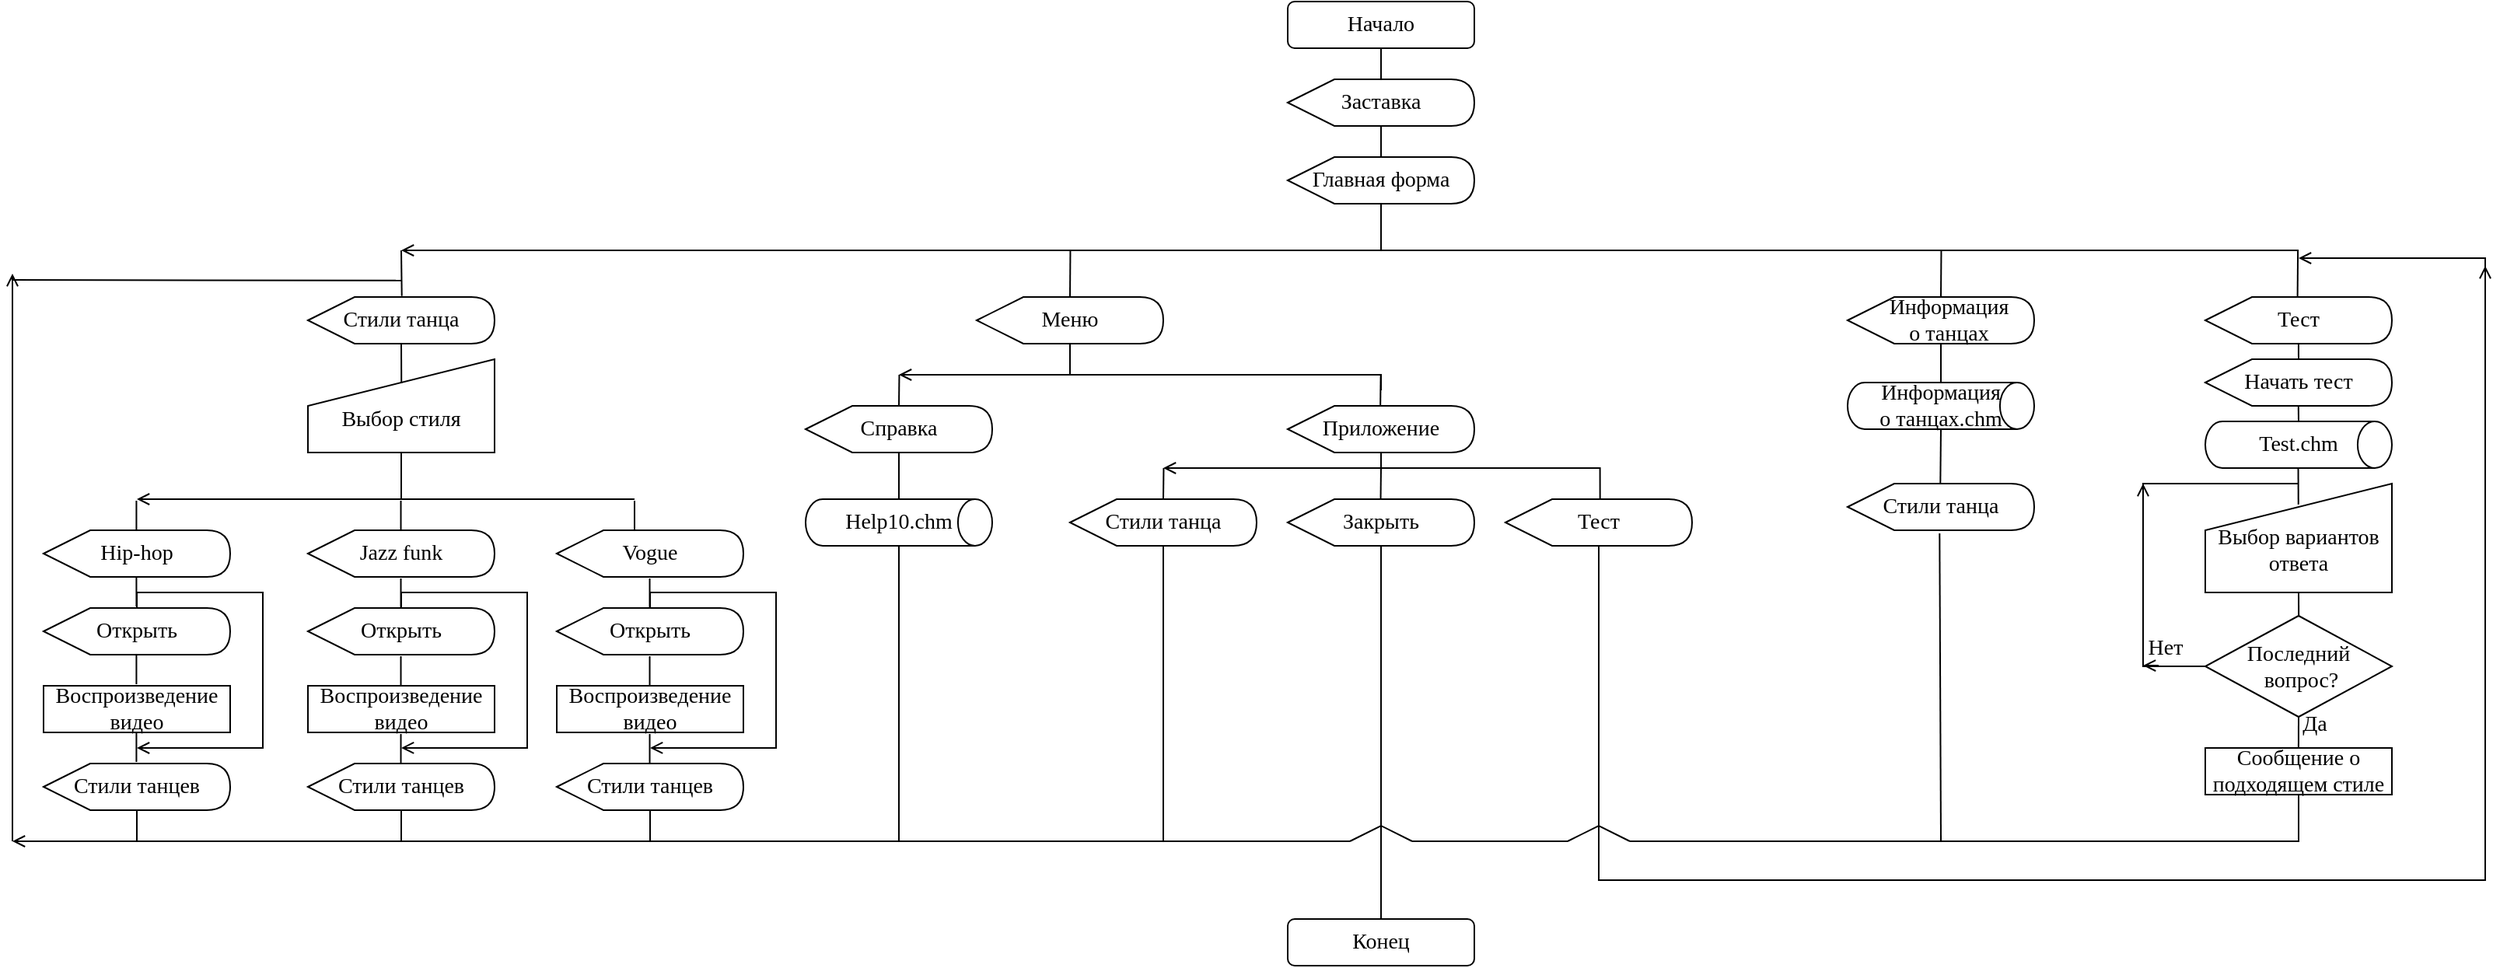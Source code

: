 <mxfile version="21.5.0" type="device">
  <diagram id="C5RBs43oDa-KdzZeNtuy" name="Page-1">
    <mxGraphModel dx="5193" dy="1029" grid="1" gridSize="10" guides="1" tooltips="1" connect="1" arrows="1" fold="1" page="1" pageScale="1" pageWidth="3300" pageHeight="2339" math="0" shadow="0">
      <root>
        <mxCell id="WIyWlLk6GJQsqaUBKTNV-0" />
        <mxCell id="WIyWlLk6GJQsqaUBKTNV-1" parent="WIyWlLk6GJQsqaUBKTNV-0" />
        <mxCell id="ARxozdovg27eHarzU90D-9" value="" style="edgeStyle=orthogonalEdgeStyle;rounded=0;orthogonalLoop=1;jettySize=auto;html=1;endArrow=none;endFill=0;" edge="1" parent="WIyWlLk6GJQsqaUBKTNV-1" source="ARxozdovg27eHarzU90D-0" target="ARxozdovg27eHarzU90D-6">
          <mxGeometry relative="1" as="geometry" />
        </mxCell>
        <mxCell id="ARxozdovg27eHarzU90D-0" value="&lt;font face=&quot;ISOCPEUR&quot; style=&quot;font-size: 14px;&quot;&gt;Начало&lt;/font&gt;" style="rounded=1;whiteSpace=wrap;html=1;" vertex="1" parent="WIyWlLk6GJQsqaUBKTNV-1">
          <mxGeometry x="620" y="40" width="120" height="30" as="geometry" />
        </mxCell>
        <mxCell id="ARxozdovg27eHarzU90D-1" value="&lt;font style=&quot;font-size: 14px;&quot; face=&quot;Times New Roman&quot;&gt;Конец&lt;/font&gt;" style="rounded=1;whiteSpace=wrap;html=1;" vertex="1" parent="WIyWlLk6GJQsqaUBKTNV-1">
          <mxGeometry x="620" y="630" width="120" height="30" as="geometry" />
        </mxCell>
        <mxCell id="ARxozdovg27eHarzU90D-10" value="" style="edgeStyle=orthogonalEdgeStyle;rounded=0;orthogonalLoop=1;jettySize=auto;html=1;endArrow=none;endFill=0;" edge="1" parent="WIyWlLk6GJQsqaUBKTNV-1" source="ARxozdovg27eHarzU90D-3" target="ARxozdovg27eHarzU90D-6">
          <mxGeometry relative="1" as="geometry" />
        </mxCell>
        <mxCell id="ARxozdovg27eHarzU90D-3" value="&lt;font style=&quot;font-size: 14px;&quot; face=&quot;Times New Roman&quot;&gt;Заставка&lt;/font&gt;" style="shape=display;whiteSpace=wrap;html=1;" vertex="1" parent="WIyWlLk6GJQsqaUBKTNV-1">
          <mxGeometry x="620" y="90" width="120" height="30" as="geometry" />
        </mxCell>
        <mxCell id="ARxozdovg27eHarzU90D-4" value="&lt;font style=&quot;font-size: 14px;&quot; face=&quot;Times New Roman&quot;&gt;&amp;nbsp; &amp;nbsp;Информация&lt;br&gt;&amp;nbsp; &amp;nbsp;о танцах&lt;/font&gt;" style="shape=display;whiteSpace=wrap;html=1;" vertex="1" parent="WIyWlLk6GJQsqaUBKTNV-1">
          <mxGeometry x="980" y="230" width="120" height="30" as="geometry" />
        </mxCell>
        <mxCell id="ARxozdovg27eHarzU90D-79" style="edgeStyle=orthogonalEdgeStyle;rounded=0;orthogonalLoop=1;jettySize=auto;html=1;endArrow=open;endFill=0;" edge="1" parent="WIyWlLk6GJQsqaUBKTNV-1">
          <mxGeometry relative="1" as="geometry">
            <mxPoint x="474" y="260" as="sourcePoint" />
            <mxPoint x="370" y="280" as="targetPoint" />
            <Array as="points">
              <mxPoint x="480" y="260" />
              <mxPoint x="480" y="280" />
            </Array>
          </mxGeometry>
        </mxCell>
        <mxCell id="ARxozdovg27eHarzU90D-82" style="edgeStyle=orthogonalEdgeStyle;rounded=0;orthogonalLoop=1;jettySize=auto;html=1;endArrow=none;endFill=0;" edge="1" parent="WIyWlLk6GJQsqaUBKTNV-1" source="ARxozdovg27eHarzU90D-5">
          <mxGeometry relative="1" as="geometry">
            <mxPoint x="680" y="290" as="targetPoint" />
            <Array as="points">
              <mxPoint x="480" y="280" />
            </Array>
          </mxGeometry>
        </mxCell>
        <mxCell id="ARxozdovg27eHarzU90D-5" value="&lt;font style=&quot;font-size: 14px;&quot; face=&quot;Times New Roman&quot;&gt;Меню&lt;/font&gt;" style="shape=display;whiteSpace=wrap;html=1;" vertex="1" parent="WIyWlLk6GJQsqaUBKTNV-1">
          <mxGeometry x="420" y="230" width="120" height="30" as="geometry" />
        </mxCell>
        <mxCell id="ARxozdovg27eHarzU90D-14" style="edgeStyle=orthogonalEdgeStyle;rounded=0;orthogonalLoop=1;jettySize=auto;html=1;endArrow=open;endFill=0;" edge="1" parent="WIyWlLk6GJQsqaUBKTNV-1" source="ARxozdovg27eHarzU90D-6">
          <mxGeometry relative="1" as="geometry">
            <mxPoint x="50" y="200" as="targetPoint" />
            <Array as="points">
              <mxPoint x="680" y="200" />
            </Array>
          </mxGeometry>
        </mxCell>
        <mxCell id="ARxozdovg27eHarzU90D-63" style="edgeStyle=orthogonalEdgeStyle;rounded=0;orthogonalLoop=1;jettySize=auto;html=1;endArrow=none;endFill=0;" edge="1" parent="WIyWlLk6GJQsqaUBKTNV-1" source="ARxozdovg27eHarzU90D-6">
          <mxGeometry relative="1" as="geometry">
            <mxPoint x="1270" y="200" as="targetPoint" />
            <Array as="points">
              <mxPoint x="680" y="200" />
            </Array>
          </mxGeometry>
        </mxCell>
        <mxCell id="ARxozdovg27eHarzU90D-6" value="&lt;font style=&quot;font-size: 14px;&quot; face=&quot;Times New Roman&quot;&gt;Главная форма&lt;/font&gt;" style="shape=display;whiteSpace=wrap;html=1;" vertex="1" parent="WIyWlLk6GJQsqaUBKTNV-1">
          <mxGeometry x="620" y="140" width="120" height="30" as="geometry" />
        </mxCell>
        <mxCell id="ARxozdovg27eHarzU90D-7" value="&lt;font style=&quot;font-size: 14px;&quot; face=&quot;Times New Roman&quot;&gt;Стили танца&lt;/font&gt;" style="shape=display;whiteSpace=wrap;html=1;" vertex="1" parent="WIyWlLk6GJQsqaUBKTNV-1">
          <mxGeometry x="-10" y="230" width="120" height="30" as="geometry" />
        </mxCell>
        <mxCell id="ARxozdovg27eHarzU90D-16" value="" style="endArrow=none;html=1;rounded=0;exitX=0.503;exitY=-0.02;exitDx=0;exitDy=0;exitPerimeter=0;" edge="1" parent="WIyWlLk6GJQsqaUBKTNV-1" source="ARxozdovg27eHarzU90D-7">
          <mxGeometry width="50" height="50" relative="1" as="geometry">
            <mxPoint x="300" y="250" as="sourcePoint" />
            <mxPoint x="50" y="200" as="targetPoint" />
          </mxGeometry>
        </mxCell>
        <mxCell id="ARxozdovg27eHarzU90D-19" value="" style="endArrow=none;html=1;rounded=0;exitX=0.503;exitY=-0.02;exitDx=0;exitDy=0;exitPerimeter=0;" edge="1" parent="WIyWlLk6GJQsqaUBKTNV-1">
          <mxGeometry width="50" height="50" relative="1" as="geometry">
            <mxPoint x="480" y="230" as="sourcePoint" />
            <mxPoint x="480.24" y="200" as="targetPoint" />
          </mxGeometry>
        </mxCell>
        <mxCell id="ARxozdovg27eHarzU90D-27" style="edgeStyle=orthogonalEdgeStyle;rounded=0;orthogonalLoop=1;jettySize=auto;html=1;endArrow=open;endFill=0;" edge="1" parent="WIyWlLk6GJQsqaUBKTNV-1" source="ARxozdovg27eHarzU90D-22">
          <mxGeometry relative="1" as="geometry">
            <mxPoint x="-120" y="360" as="targetPoint" />
            <Array as="points">
              <mxPoint x="50" y="360" />
            </Array>
          </mxGeometry>
        </mxCell>
        <mxCell id="ARxozdovg27eHarzU90D-34" style="edgeStyle=orthogonalEdgeStyle;rounded=0;orthogonalLoop=1;jettySize=auto;html=1;endArrow=none;endFill=0;" edge="1" parent="WIyWlLk6GJQsqaUBKTNV-1" source="ARxozdovg27eHarzU90D-22">
          <mxGeometry relative="1" as="geometry">
            <mxPoint x="200" y="360" as="targetPoint" />
            <Array as="points">
              <mxPoint x="50" y="360" />
            </Array>
          </mxGeometry>
        </mxCell>
        <mxCell id="ARxozdovg27eHarzU90D-22" value="&lt;font face=&quot;Times New Roman&quot;&gt;&lt;span style=&quot;font-size: 14px;&quot;&gt;&lt;br&gt;&lt;/span&gt;&lt;font style=&quot;font-size: 14px;&quot;&gt;Выбор стиля&lt;/font&gt;&lt;/font&gt;" style="shape=manualInput;whiteSpace=wrap;html=1;" vertex="1" parent="WIyWlLk6GJQsqaUBKTNV-1">
          <mxGeometry x="-10" y="270" width="120" height="60" as="geometry" />
        </mxCell>
        <mxCell id="ARxozdovg27eHarzU90D-24" value="" style="endArrow=none;html=1;rounded=0;exitX=0.501;exitY=0.257;exitDx=0;exitDy=0;exitPerimeter=0;entryX=0.495;entryY=1.005;entryDx=0;entryDy=0;entryPerimeter=0;" edge="1" parent="WIyWlLk6GJQsqaUBKTNV-1" source="ARxozdovg27eHarzU90D-22" target="ARxozdovg27eHarzU90D-7">
          <mxGeometry width="50" height="50" relative="1" as="geometry">
            <mxPoint x="80" y="270" as="sourcePoint" />
            <mxPoint x="79.86" y="250" as="targetPoint" />
            <Array as="points">
              <mxPoint x="50" y="260" />
            </Array>
          </mxGeometry>
        </mxCell>
        <mxCell id="ARxozdovg27eHarzU90D-28" value="&lt;font style=&quot;font-size: 14px;&quot; face=&quot;Times New Roman&quot;&gt;Vogue&lt;/font&gt;" style="shape=display;whiteSpace=wrap;html=1;" vertex="1" parent="WIyWlLk6GJQsqaUBKTNV-1">
          <mxGeometry x="150" y="380" width="120" height="30" as="geometry" />
        </mxCell>
        <mxCell id="ARxozdovg27eHarzU90D-29" value="&lt;font style=&quot;font-size: 14px;&quot; face=&quot;Times New Roman&quot;&gt;Jazz funk&lt;/font&gt;" style="shape=display;whiteSpace=wrap;html=1;" vertex="1" parent="WIyWlLk6GJQsqaUBKTNV-1">
          <mxGeometry x="-10" y="380" width="120" height="30" as="geometry" />
        </mxCell>
        <mxCell id="ARxozdovg27eHarzU90D-31" value="" style="endArrow=none;html=1;rounded=0;exitX=0.503;exitY=-0.02;exitDx=0;exitDy=0;exitPerimeter=0;" edge="1" parent="WIyWlLk6GJQsqaUBKTNV-1">
          <mxGeometry width="50" height="50" relative="1" as="geometry">
            <mxPoint x="-120.29" y="380" as="sourcePoint" />
            <mxPoint x="-120.29" y="361" as="targetPoint" />
          </mxGeometry>
        </mxCell>
        <mxCell id="ARxozdovg27eHarzU90D-32" value="" style="endArrow=none;html=1;rounded=0;exitX=0.503;exitY=-0.02;exitDx=0;exitDy=0;exitPerimeter=0;" edge="1" parent="WIyWlLk6GJQsqaUBKTNV-1">
          <mxGeometry width="50" height="50" relative="1" as="geometry">
            <mxPoint x="49.76" y="380" as="sourcePoint" />
            <mxPoint x="49.76" y="361" as="targetPoint" />
          </mxGeometry>
        </mxCell>
        <mxCell id="ARxozdovg27eHarzU90D-33" value="" style="endArrow=none;html=1;rounded=0;exitX=0.503;exitY=-0.02;exitDx=0;exitDy=0;exitPerimeter=0;" edge="1" parent="WIyWlLk6GJQsqaUBKTNV-1">
          <mxGeometry width="50" height="50" relative="1" as="geometry">
            <mxPoint x="200" y="380" as="sourcePoint" />
            <mxPoint x="200" y="361" as="targetPoint" />
          </mxGeometry>
        </mxCell>
        <mxCell id="ARxozdovg27eHarzU90D-55" style="edgeStyle=orthogonalEdgeStyle;rounded=0;orthogonalLoop=1;jettySize=auto;html=1;endArrow=open;endFill=0;" edge="1" parent="WIyWlLk6GJQsqaUBKTNV-1">
          <mxGeometry relative="1" as="geometry">
            <mxPoint x="-200" y="580" as="targetPoint" />
            <mxPoint x="-120" y="560" as="sourcePoint" />
            <Array as="points">
              <mxPoint x="-120" y="580" />
            </Array>
          </mxGeometry>
        </mxCell>
        <mxCell id="ARxozdovg27eHarzU90D-42" value="&lt;font face=&quot;Times New Roman&quot;&gt;&lt;span style=&quot;font-size: 14px;&quot;&gt;Открыть&lt;/span&gt;&lt;/font&gt;" style="shape=display;whiteSpace=wrap;html=1;" vertex="1" parent="WIyWlLk6GJQsqaUBKTNV-1">
          <mxGeometry x="-10" y="430" width="120" height="30" as="geometry" />
        </mxCell>
        <mxCell id="ARxozdovg27eHarzU90D-43" value="&lt;font style=&quot;font-size: 14px;&quot; face=&quot;Times New Roman&quot;&gt;Воспроизведение видео&lt;/font&gt;" style="rounded=0;whiteSpace=wrap;html=1;" vertex="1" parent="WIyWlLk6GJQsqaUBKTNV-1">
          <mxGeometry x="-10" y="480" width="120" height="30" as="geometry" />
        </mxCell>
        <mxCell id="ARxozdovg27eHarzU90D-44" value="" style="endArrow=none;html=1;rounded=0;exitX=0.503;exitY=-0.02;exitDx=0;exitDy=0;exitPerimeter=0;" edge="1" parent="WIyWlLk6GJQsqaUBKTNV-1">
          <mxGeometry width="50" height="50" relative="1" as="geometry">
            <mxPoint x="49.76" y="480" as="sourcePoint" />
            <mxPoint x="49.76" y="461" as="targetPoint" />
          </mxGeometry>
        </mxCell>
        <mxCell id="ARxozdovg27eHarzU90D-45" value="&lt;font face=&quot;Times New Roman&quot;&gt;&lt;span style=&quot;font-size: 14px;&quot;&gt;Стили танцев&lt;/span&gt;&lt;/font&gt;" style="shape=display;whiteSpace=wrap;html=1;" vertex="1" parent="WIyWlLk6GJQsqaUBKTNV-1">
          <mxGeometry x="-10" y="530" width="120" height="30" as="geometry" />
        </mxCell>
        <mxCell id="ARxozdovg27eHarzU90D-46" value="" style="endArrow=none;html=1;rounded=0;exitX=0.503;exitY=-0.02;exitDx=0;exitDy=0;exitPerimeter=0;" edge="1" parent="WIyWlLk6GJQsqaUBKTNV-1">
          <mxGeometry width="50" height="50" relative="1" as="geometry">
            <mxPoint x="49.76" y="530" as="sourcePoint" />
            <mxPoint x="49.76" y="511" as="targetPoint" />
          </mxGeometry>
        </mxCell>
        <mxCell id="ARxozdovg27eHarzU90D-47" value="&lt;font face=&quot;Times New Roman&quot;&gt;&lt;span style=&quot;font-size: 14px;&quot;&gt;Открыть&lt;/span&gt;&lt;/font&gt;" style="shape=display;whiteSpace=wrap;html=1;" vertex="1" parent="WIyWlLk6GJQsqaUBKTNV-1">
          <mxGeometry x="150" y="430" width="120" height="30" as="geometry" />
        </mxCell>
        <mxCell id="ARxozdovg27eHarzU90D-48" value="&lt;font style=&quot;font-size: 14px;&quot; face=&quot;Times New Roman&quot;&gt;Воспроизведение видео&lt;/font&gt;" style="rounded=0;whiteSpace=wrap;html=1;" vertex="1" parent="WIyWlLk6GJQsqaUBKTNV-1">
          <mxGeometry x="150" y="480" width="120" height="30" as="geometry" />
        </mxCell>
        <mxCell id="ARxozdovg27eHarzU90D-49" value="" style="endArrow=none;html=1;rounded=0;exitX=0.503;exitY=-0.02;exitDx=0;exitDy=0;exitPerimeter=0;" edge="1" parent="WIyWlLk6GJQsqaUBKTNV-1">
          <mxGeometry width="50" height="50" relative="1" as="geometry">
            <mxPoint x="209.76" y="480" as="sourcePoint" />
            <mxPoint x="209.76" y="461" as="targetPoint" />
          </mxGeometry>
        </mxCell>
        <mxCell id="ARxozdovg27eHarzU90D-50" value="&lt;font face=&quot;Times New Roman&quot;&gt;&lt;span style=&quot;font-size: 14px;&quot;&gt;Стили танцев&lt;/span&gt;&lt;/font&gt;" style="shape=display;whiteSpace=wrap;html=1;" vertex="1" parent="WIyWlLk6GJQsqaUBKTNV-1">
          <mxGeometry x="150" y="530" width="120" height="30" as="geometry" />
        </mxCell>
        <mxCell id="ARxozdovg27eHarzU90D-51" value="" style="endArrow=none;html=1;rounded=0;exitX=0.503;exitY=-0.02;exitDx=0;exitDy=0;exitPerimeter=0;" edge="1" parent="WIyWlLk6GJQsqaUBKTNV-1">
          <mxGeometry width="50" height="50" relative="1" as="geometry">
            <mxPoint x="209.76" y="530" as="sourcePoint" />
            <mxPoint x="209.76" y="511" as="targetPoint" />
          </mxGeometry>
        </mxCell>
        <mxCell id="ARxozdovg27eHarzU90D-53" value="" style="endArrow=none;html=1;rounded=0;exitX=0.503;exitY=-0.02;exitDx=0;exitDy=0;exitPerimeter=0;" edge="1" parent="WIyWlLk6GJQsqaUBKTNV-1">
          <mxGeometry width="50" height="50" relative="1" as="geometry">
            <mxPoint x="49.76" y="430" as="sourcePoint" />
            <mxPoint x="49.76" y="411" as="targetPoint" />
          </mxGeometry>
        </mxCell>
        <mxCell id="ARxozdovg27eHarzU90D-54" value="" style="endArrow=none;html=1;rounded=0;exitX=0.503;exitY=-0.02;exitDx=0;exitDy=0;exitPerimeter=0;" edge="1" parent="WIyWlLk6GJQsqaUBKTNV-1">
          <mxGeometry width="50" height="50" relative="1" as="geometry">
            <mxPoint x="209.76" y="430" as="sourcePoint" />
            <mxPoint x="209.76" y="411" as="targetPoint" />
          </mxGeometry>
        </mxCell>
        <mxCell id="ARxozdovg27eHarzU90D-56" value="" style="endArrow=open;html=1;rounded=0;endFill=0;" edge="1" parent="WIyWlLk6GJQsqaUBKTNV-1">
          <mxGeometry width="50" height="50" relative="1" as="geometry">
            <mxPoint x="-200" y="580" as="sourcePoint" />
            <mxPoint x="-200" y="215" as="targetPoint" />
          </mxGeometry>
        </mxCell>
        <mxCell id="ARxozdovg27eHarzU90D-57" value="" style="endArrow=none;html=1;rounded=0;endFill=0;" edge="1" parent="WIyWlLk6GJQsqaUBKTNV-1">
          <mxGeometry width="50" height="50" relative="1" as="geometry">
            <mxPoint x="-200" y="219" as="sourcePoint" />
            <mxPoint x="50" y="219.43" as="targetPoint" />
          </mxGeometry>
        </mxCell>
        <mxCell id="ARxozdovg27eHarzU90D-59" style="edgeStyle=orthogonalEdgeStyle;rounded=0;orthogonalLoop=1;jettySize=auto;html=1;endArrow=none;endFill=0;" edge="1" parent="WIyWlLk6GJQsqaUBKTNV-1">
          <mxGeometry relative="1" as="geometry">
            <mxPoint x="-120" y="580" as="targetPoint" />
            <mxPoint x="50" y="560" as="sourcePoint" />
            <Array as="points">
              <mxPoint x="50" y="580" />
            </Array>
          </mxGeometry>
        </mxCell>
        <mxCell id="ARxozdovg27eHarzU90D-60" style="edgeStyle=orthogonalEdgeStyle;rounded=0;orthogonalLoop=1;jettySize=auto;html=1;endArrow=none;endFill=0;" edge="1" parent="WIyWlLk6GJQsqaUBKTNV-1">
          <mxGeometry relative="1" as="geometry">
            <mxPoint x="50" y="580" as="targetPoint" />
            <mxPoint x="210" y="560" as="sourcePoint" />
            <Array as="points">
              <mxPoint x="210" y="580" />
            </Array>
          </mxGeometry>
        </mxCell>
        <mxCell id="ARxozdovg27eHarzU90D-61" value="" style="endArrow=none;html=1;rounded=0;exitX=0.503;exitY=-0.02;exitDx=0;exitDy=0;exitPerimeter=0;" edge="1" parent="WIyWlLk6GJQsqaUBKTNV-1">
          <mxGeometry width="50" height="50" relative="1" as="geometry">
            <mxPoint x="1040" y="230" as="sourcePoint" />
            <mxPoint x="1040.24" y="200" as="targetPoint" />
          </mxGeometry>
        </mxCell>
        <mxCell id="ARxozdovg27eHarzU90D-62" value="" style="endArrow=none;html=1;rounded=0;exitX=0.503;exitY=-0.02;exitDx=0;exitDy=0;exitPerimeter=0;" edge="1" parent="WIyWlLk6GJQsqaUBKTNV-1">
          <mxGeometry width="50" height="50" relative="1" as="geometry">
            <mxPoint x="1269.31" y="230" as="sourcePoint" />
            <mxPoint x="1269.55" y="200" as="targetPoint" />
          </mxGeometry>
        </mxCell>
        <mxCell id="ARxozdovg27eHarzU90D-64" value="&lt;font face=&quot;Times New Roman&quot;&gt;&lt;span style=&quot;font-size: 14px;&quot;&gt;Hip-hop&lt;/span&gt;&lt;/font&gt;" style="shape=display;whiteSpace=wrap;html=1;" vertex="1" parent="WIyWlLk6GJQsqaUBKTNV-1">
          <mxGeometry x="-180" y="380" width="120" height="30" as="geometry" />
        </mxCell>
        <mxCell id="ARxozdovg27eHarzU90D-73" style="edgeStyle=orthogonalEdgeStyle;rounded=0;orthogonalLoop=1;jettySize=auto;html=1;endArrow=open;endFill=0;" edge="1" parent="WIyWlLk6GJQsqaUBKTNV-1" source="ARxozdovg27eHarzU90D-65">
          <mxGeometry relative="1" as="geometry">
            <mxPoint x="-120" y="520" as="targetPoint" />
            <Array as="points">
              <mxPoint x="-120" y="420" />
              <mxPoint x="-39" y="420" />
              <mxPoint x="-39" y="520" />
            </Array>
          </mxGeometry>
        </mxCell>
        <mxCell id="ARxozdovg27eHarzU90D-65" value="&lt;font face=&quot;Times New Roman&quot;&gt;&lt;span style=&quot;font-size: 14px;&quot;&gt;Открыть&lt;/span&gt;&lt;/font&gt;" style="shape=display;whiteSpace=wrap;html=1;" vertex="1" parent="WIyWlLk6GJQsqaUBKTNV-1">
          <mxGeometry x="-180" y="430" width="120" height="30" as="geometry" />
        </mxCell>
        <mxCell id="ARxozdovg27eHarzU90D-66" value="" style="endArrow=none;html=1;rounded=0;exitX=0.503;exitY=-0.02;exitDx=0;exitDy=0;exitPerimeter=0;" edge="1" parent="WIyWlLk6GJQsqaUBKTNV-1">
          <mxGeometry width="50" height="50" relative="1" as="geometry">
            <mxPoint x="-120.29" y="429" as="sourcePoint" />
            <mxPoint x="-120.29" y="410" as="targetPoint" />
          </mxGeometry>
        </mxCell>
        <mxCell id="ARxozdovg27eHarzU90D-67" value="&lt;font style=&quot;font-size: 14px;&quot; face=&quot;Times New Roman&quot;&gt;Воспроизведение видео&lt;/font&gt;" style="rounded=0;whiteSpace=wrap;html=1;" vertex="1" parent="WIyWlLk6GJQsqaUBKTNV-1">
          <mxGeometry x="-180" y="480" width="120" height="30" as="geometry" />
        </mxCell>
        <mxCell id="ARxozdovg27eHarzU90D-68" value="" style="endArrow=none;html=1;rounded=0;exitX=0.503;exitY=-0.02;exitDx=0;exitDy=0;exitPerimeter=0;" edge="1" parent="WIyWlLk6GJQsqaUBKTNV-1">
          <mxGeometry width="50" height="50" relative="1" as="geometry">
            <mxPoint x="-120.29" y="479" as="sourcePoint" />
            <mxPoint x="-120.29" y="460" as="targetPoint" />
          </mxGeometry>
        </mxCell>
        <mxCell id="ARxozdovg27eHarzU90D-69" value="&lt;font face=&quot;Times New Roman&quot;&gt;&lt;span style=&quot;font-size: 14px;&quot;&gt;Стили танцев&lt;/span&gt;&lt;/font&gt;" style="shape=display;whiteSpace=wrap;html=1;" vertex="1" parent="WIyWlLk6GJQsqaUBKTNV-1">
          <mxGeometry x="-180" y="530" width="120" height="30" as="geometry" />
        </mxCell>
        <mxCell id="ARxozdovg27eHarzU90D-70" value="" style="endArrow=none;html=1;rounded=0;exitX=0.503;exitY=-0.02;exitDx=0;exitDy=0;exitPerimeter=0;" edge="1" parent="WIyWlLk6GJQsqaUBKTNV-1">
          <mxGeometry width="50" height="50" relative="1" as="geometry">
            <mxPoint x="-120.29" y="529" as="sourcePoint" />
            <mxPoint x="-120.29" y="510" as="targetPoint" />
          </mxGeometry>
        </mxCell>
        <mxCell id="ARxozdovg27eHarzU90D-74" style="edgeStyle=orthogonalEdgeStyle;rounded=0;orthogonalLoop=1;jettySize=auto;html=1;endArrow=open;endFill=0;" edge="1" parent="WIyWlLk6GJQsqaUBKTNV-1">
          <mxGeometry relative="1" as="geometry">
            <mxPoint x="210" y="519.97" as="targetPoint" />
            <mxPoint x="210" y="429.97" as="sourcePoint" />
            <Array as="points">
              <mxPoint x="210" y="419.97" />
              <mxPoint x="291" y="419.97" />
              <mxPoint x="291" y="519.97" />
            </Array>
          </mxGeometry>
        </mxCell>
        <mxCell id="ARxozdovg27eHarzU90D-75" style="edgeStyle=orthogonalEdgeStyle;rounded=0;orthogonalLoop=1;jettySize=auto;html=1;endArrow=open;endFill=0;" edge="1" parent="WIyWlLk6GJQsqaUBKTNV-1">
          <mxGeometry relative="1" as="geometry">
            <mxPoint x="50" y="519.97" as="targetPoint" />
            <mxPoint x="50" y="429.97" as="sourcePoint" />
            <Array as="points">
              <mxPoint x="50" y="419.97" />
              <mxPoint x="131" y="419.97" />
              <mxPoint x="131" y="519.97" />
            </Array>
          </mxGeometry>
        </mxCell>
        <mxCell id="ARxozdovg27eHarzU90D-109" style="edgeStyle=orthogonalEdgeStyle;rounded=0;orthogonalLoop=1;jettySize=auto;html=1;entryX=0.507;entryY=0.039;entryDx=0;entryDy=0;entryPerimeter=0;endArrow=none;endFill=0;" edge="1" parent="WIyWlLk6GJQsqaUBKTNV-1" source="ARxozdovg27eHarzU90D-76" target="ARxozdovg27eHarzU90D-85">
          <mxGeometry relative="1" as="geometry">
            <Array as="points">
              <mxPoint x="680" y="340" />
              <mxPoint x="821" y="340" />
            </Array>
          </mxGeometry>
        </mxCell>
        <mxCell id="ARxozdovg27eHarzU90D-76" value="&lt;font style=&quot;font-size: 14px;&quot; face=&quot;Times New Roman&quot;&gt;Приложение&lt;/font&gt;" style="shape=display;whiteSpace=wrap;html=1;size=0.25;" vertex="1" parent="WIyWlLk6GJQsqaUBKTNV-1">
          <mxGeometry x="620" y="300" width="120" height="30" as="geometry" />
        </mxCell>
        <mxCell id="ARxozdovg27eHarzU90D-78" style="edgeStyle=orthogonalEdgeStyle;rounded=0;orthogonalLoop=1;jettySize=auto;html=1;endArrow=none;endFill=0;" edge="1" parent="WIyWlLk6GJQsqaUBKTNV-1" source="ARxozdovg27eHarzU90D-77">
          <mxGeometry relative="1" as="geometry">
            <mxPoint x="190" y="580" as="targetPoint" />
            <Array as="points">
              <mxPoint x="370" y="580" />
              <mxPoint x="200" y="580" />
            </Array>
          </mxGeometry>
        </mxCell>
        <mxCell id="ARxozdovg27eHarzU90D-77" value="&lt;font style=&quot;font-size: 14px;&quot; face=&quot;Times New Roman&quot;&gt;Справка&lt;/font&gt;" style="shape=display;whiteSpace=wrap;html=1;" vertex="1" parent="WIyWlLk6GJQsqaUBKTNV-1">
          <mxGeometry x="310" y="300" width="120" height="30" as="geometry" />
        </mxCell>
        <mxCell id="ARxozdovg27eHarzU90D-80" value="" style="endArrow=none;html=1;rounded=0;" edge="1" parent="WIyWlLk6GJQsqaUBKTNV-1">
          <mxGeometry width="50" height="50" relative="1" as="geometry">
            <mxPoint x="370" y="300" as="sourcePoint" />
            <mxPoint x="370.24" y="280" as="targetPoint" />
          </mxGeometry>
        </mxCell>
        <mxCell id="ARxozdovg27eHarzU90D-81" value="" style="endArrow=none;html=1;rounded=0;" edge="1" parent="WIyWlLk6GJQsqaUBKTNV-1">
          <mxGeometry width="50" height="50" relative="1" as="geometry">
            <mxPoint x="679.58" y="300" as="sourcePoint" />
            <mxPoint x="679.82" y="280" as="targetPoint" />
          </mxGeometry>
        </mxCell>
        <mxCell id="ARxozdovg27eHarzU90D-83" value="&lt;font face=&quot;Times New Roman&quot; style=&quot;font-size: 14px;&quot;&gt;Help10.chm&lt;/font&gt;" style="strokeWidth=1;html=1;shape=mxgraph.flowchart.direct_data;whiteSpace=wrap;" vertex="1" parent="WIyWlLk6GJQsqaUBKTNV-1">
          <mxGeometry x="310" y="360" width="120" height="30" as="geometry" />
        </mxCell>
        <mxCell id="ARxozdovg27eHarzU90D-110" style="edgeStyle=orthogonalEdgeStyle;rounded=0;orthogonalLoop=1;jettySize=auto;html=1;endArrow=none;endFill=0;" edge="1" parent="WIyWlLk6GJQsqaUBKTNV-1" source="ARxozdovg27eHarzU90D-84" target="ARxozdovg27eHarzU90D-1">
          <mxGeometry relative="1" as="geometry" />
        </mxCell>
        <mxCell id="ARxozdovg27eHarzU90D-84" value="&lt;font style=&quot;font-size: 14px;&quot; face=&quot;Times New Roman&quot;&gt;Закрыть&lt;/font&gt;" style="shape=display;whiteSpace=wrap;html=1;size=0.25;" vertex="1" parent="WIyWlLk6GJQsqaUBKTNV-1">
          <mxGeometry x="620" y="360" width="120" height="30" as="geometry" />
        </mxCell>
        <mxCell id="ARxozdovg27eHarzU90D-111" style="edgeStyle=orthogonalEdgeStyle;rounded=0;orthogonalLoop=1;jettySize=auto;html=1;endArrow=open;endFill=0;" edge="1" parent="WIyWlLk6GJQsqaUBKTNV-1">
          <mxGeometry relative="1" as="geometry">
            <mxPoint x="1270" y="205" as="targetPoint" />
            <mxPoint x="860" y="385" as="sourcePoint" />
            <Array as="points">
              <mxPoint x="820" y="385" />
              <mxPoint x="820" y="605" />
              <mxPoint x="1390" y="605" />
              <mxPoint x="1390" y="205" />
            </Array>
          </mxGeometry>
        </mxCell>
        <mxCell id="ARxozdovg27eHarzU90D-85" value="&lt;font style=&quot;font-size: 14px;&quot; face=&quot;Times New Roman&quot;&gt;Тест&lt;/font&gt;" style="shape=display;whiteSpace=wrap;html=1;size=0.25;" vertex="1" parent="WIyWlLk6GJQsqaUBKTNV-1">
          <mxGeometry x="760" y="360" width="120" height="30" as="geometry" />
        </mxCell>
        <mxCell id="ARxozdovg27eHarzU90D-97" style="edgeStyle=orthogonalEdgeStyle;rounded=0;orthogonalLoop=1;jettySize=auto;html=1;endArrow=none;endFill=0;" edge="1" parent="WIyWlLk6GJQsqaUBKTNV-1" source="ARxozdovg27eHarzU90D-86">
          <mxGeometry relative="1" as="geometry">
            <mxPoint x="370" y="580" as="targetPoint" />
            <Array as="points">
              <mxPoint x="540" y="580" />
            </Array>
          </mxGeometry>
        </mxCell>
        <mxCell id="ARxozdovg27eHarzU90D-86" value="&lt;font face=&quot;Times New Roman&quot;&gt;&lt;span style=&quot;font-size: 14px;&quot;&gt;Стили танца&lt;/span&gt;&lt;/font&gt;" style="shape=display;whiteSpace=wrap;html=1;size=0.25;" vertex="1" parent="WIyWlLk6GJQsqaUBKTNV-1">
          <mxGeometry x="480" y="360" width="120" height="30" as="geometry" />
        </mxCell>
        <mxCell id="ARxozdovg27eHarzU90D-88" style="edgeStyle=orthogonalEdgeStyle;rounded=0;orthogonalLoop=1;jettySize=auto;html=1;endArrow=open;endFill=0;" edge="1" parent="WIyWlLk6GJQsqaUBKTNV-1">
          <mxGeometry relative="1" as="geometry">
            <mxPoint x="674" y="330" as="sourcePoint" />
            <mxPoint x="540" y="340" as="targetPoint" />
            <Array as="points">
              <mxPoint x="680" y="330" />
              <mxPoint x="680" y="340" />
              <mxPoint x="540" y="340" />
            </Array>
          </mxGeometry>
        </mxCell>
        <mxCell id="ARxozdovg27eHarzU90D-90" value="" style="endArrow=none;html=1;rounded=0;" edge="1" parent="WIyWlLk6GJQsqaUBKTNV-1">
          <mxGeometry width="50" height="50" relative="1" as="geometry">
            <mxPoint x="540" y="360" as="sourcePoint" />
            <mxPoint x="540.24" y="340" as="targetPoint" />
          </mxGeometry>
        </mxCell>
        <mxCell id="ARxozdovg27eHarzU90D-91" value="" style="endArrow=none;html=1;rounded=0;" edge="1" parent="WIyWlLk6GJQsqaUBKTNV-1">
          <mxGeometry width="50" height="50" relative="1" as="geometry">
            <mxPoint x="679.76" y="360" as="sourcePoint" />
            <mxPoint x="680" y="340" as="targetPoint" />
          </mxGeometry>
        </mxCell>
        <mxCell id="ARxozdovg27eHarzU90D-102" value="&lt;font face=&quot;Times New Roman&quot;&gt;&lt;span style=&quot;font-size: 14px;&quot;&gt;Начать тест&lt;/span&gt;&lt;/font&gt;" style="shape=display;whiteSpace=wrap;html=1;" vertex="1" parent="WIyWlLk6GJQsqaUBKTNV-1">
          <mxGeometry x="1210" y="270" width="120" height="30" as="geometry" />
        </mxCell>
        <mxCell id="ARxozdovg27eHarzU90D-103" value="" style="endArrow=none;html=1;rounded=0;exitX=0.5;exitY=0;exitDx=0;exitDy=0;exitPerimeter=0;" edge="1" parent="WIyWlLk6GJQsqaUBKTNV-1" source="ARxozdovg27eHarzU90D-105">
          <mxGeometry width="50" height="50" relative="1" as="geometry">
            <mxPoint x="1040" y="330" as="sourcePoint" />
            <mxPoint x="1040" y="260" as="targetPoint" />
          </mxGeometry>
        </mxCell>
        <mxCell id="ARxozdovg27eHarzU90D-104" value="" style="endArrow=none;html=1;rounded=0;" edge="1" parent="WIyWlLk6GJQsqaUBKTNV-1">
          <mxGeometry width="50" height="50" relative="1" as="geometry">
            <mxPoint x="1270" y="270" as="sourcePoint" />
            <mxPoint x="1269.95" y="260" as="targetPoint" />
          </mxGeometry>
        </mxCell>
        <mxCell id="ARxozdovg27eHarzU90D-105" value="&lt;font face=&quot;Times New Roman&quot; style=&quot;font-size: 14px;&quot;&gt;Информация&lt;br&gt;о танцах.chm&lt;/font&gt;" style="strokeWidth=1;html=1;shape=mxgraph.flowchart.direct_data;whiteSpace=wrap;" vertex="1" parent="WIyWlLk6GJQsqaUBKTNV-1">
          <mxGeometry x="980" y="285" width="120" height="30" as="geometry" />
        </mxCell>
        <mxCell id="ARxozdovg27eHarzU90D-107" value="&lt;font style=&quot;font-size: 14px;&quot; face=&quot;Times New Roman&quot;&gt;Тест&lt;/font&gt;" style="shape=display;whiteSpace=wrap;html=1;" vertex="1" parent="WIyWlLk6GJQsqaUBKTNV-1">
          <mxGeometry x="1210" y="230" width="120" height="30" as="geometry" />
        </mxCell>
        <mxCell id="ARxozdovg27eHarzU90D-108" value="" style="endArrow=open;html=1;rounded=0;endFill=0;" edge="1" parent="WIyWlLk6GJQsqaUBKTNV-1">
          <mxGeometry width="50" height="50" relative="1" as="geometry">
            <mxPoint x="1390" y="230" as="sourcePoint" />
            <mxPoint x="1390" y="210" as="targetPoint" />
          </mxGeometry>
        </mxCell>
        <mxCell id="ARxozdovg27eHarzU90D-113" value="&lt;font style=&quot;font-size: 14px;&quot; face=&quot;Times New Roman&quot;&gt;Стили танца&lt;/font&gt;" style="shape=display;whiteSpace=wrap;html=1;size=0.25;" vertex="1" parent="WIyWlLk6GJQsqaUBKTNV-1">
          <mxGeometry x="980" y="350" width="120" height="30" as="geometry" />
        </mxCell>
        <mxCell id="ARxozdovg27eHarzU90D-118" value="" style="endArrow=none;html=1;rounded=0;exitX=0.503;exitY=-0.02;exitDx=0;exitDy=0;exitPerimeter=0;entryX=0.5;entryY=1;entryDx=0;entryDy=0;entryPerimeter=0;" edge="1" parent="WIyWlLk6GJQsqaUBKTNV-1" target="ARxozdovg27eHarzU90D-105">
          <mxGeometry width="50" height="50" relative="1" as="geometry">
            <mxPoint x="1039.66" y="350" as="sourcePoint" />
            <mxPoint x="1039.83" y="320" as="targetPoint" />
          </mxGeometry>
        </mxCell>
        <mxCell id="ARxozdovg27eHarzU90D-122" value="" style="endArrow=none;html=1;rounded=0;" edge="1" parent="WIyWlLk6GJQsqaUBKTNV-1">
          <mxGeometry width="50" height="50" relative="1" as="geometry">
            <mxPoint x="540" y="580" as="sourcePoint" />
            <mxPoint x="660" y="580" as="targetPoint" />
          </mxGeometry>
        </mxCell>
        <mxCell id="ARxozdovg27eHarzU90D-123" value="" style="endArrow=none;html=1;rounded=0;" edge="1" parent="WIyWlLk6GJQsqaUBKTNV-1">
          <mxGeometry width="50" height="50" relative="1" as="geometry">
            <mxPoint x="700" y="580" as="sourcePoint" />
            <mxPoint x="800" y="580" as="targetPoint" />
          </mxGeometry>
        </mxCell>
        <mxCell id="ARxozdovg27eHarzU90D-124" value="" style="endArrow=none;html=1;rounded=0;" edge="1" parent="WIyWlLk6GJQsqaUBKTNV-1">
          <mxGeometry width="50" height="50" relative="1" as="geometry">
            <mxPoint x="840" y="580" as="sourcePoint" />
            <mxPoint x="1040" y="580" as="targetPoint" />
          </mxGeometry>
        </mxCell>
        <mxCell id="ARxozdovg27eHarzU90D-125" value="" style="endArrow=none;html=1;rounded=0;" edge="1" parent="WIyWlLk6GJQsqaUBKTNV-1">
          <mxGeometry width="50" height="50" relative="1" as="geometry">
            <mxPoint x="660" y="580" as="sourcePoint" />
            <mxPoint x="700" y="580" as="targetPoint" />
            <Array as="points">
              <mxPoint x="680" y="570" />
            </Array>
          </mxGeometry>
        </mxCell>
        <mxCell id="ARxozdovg27eHarzU90D-126" value="" style="endArrow=none;html=1;rounded=0;" edge="1" parent="WIyWlLk6GJQsqaUBKTNV-1">
          <mxGeometry width="50" height="50" relative="1" as="geometry">
            <mxPoint x="800" y="580" as="sourcePoint" />
            <mxPoint x="840" y="580" as="targetPoint" />
            <Array as="points">
              <mxPoint x="820" y="570" />
            </Array>
          </mxGeometry>
        </mxCell>
        <mxCell id="ARxozdovg27eHarzU90D-127" value="" style="endArrow=none;html=1;rounded=0;entryX=0.493;entryY=1.067;entryDx=0;entryDy=0;entryPerimeter=0;" edge="1" parent="WIyWlLk6GJQsqaUBKTNV-1" target="ARxozdovg27eHarzU90D-113">
          <mxGeometry width="50" height="50" relative="1" as="geometry">
            <mxPoint x="1040" y="580" as="sourcePoint" />
            <mxPoint x="1130" y="340" as="targetPoint" />
          </mxGeometry>
        </mxCell>
        <mxCell id="ARxozdovg27eHarzU90D-133" value="&lt;font face=&quot;Times New Roman&quot; style=&quot;font-size: 14px;&quot;&gt;Test.chm&lt;/font&gt;" style="strokeWidth=1;html=1;shape=mxgraph.flowchart.direct_data;whiteSpace=wrap;" vertex="1" parent="WIyWlLk6GJQsqaUBKTNV-1">
          <mxGeometry x="1210" y="310" width="120" height="30" as="geometry" />
        </mxCell>
        <mxCell id="ARxozdovg27eHarzU90D-134" value="" style="endArrow=none;html=1;rounded=0;" edge="1" parent="WIyWlLk6GJQsqaUBKTNV-1">
          <mxGeometry width="50" height="50" relative="1" as="geometry">
            <mxPoint x="1270" y="310" as="sourcePoint" />
            <mxPoint x="1269.89" y="300" as="targetPoint" />
          </mxGeometry>
        </mxCell>
        <mxCell id="ARxozdovg27eHarzU90D-135" value="" style="endArrow=none;html=1;rounded=0;exitX=0.499;exitY=0.192;exitDx=0;exitDy=0;exitPerimeter=0;" edge="1" parent="WIyWlLk6GJQsqaUBKTNV-1" source="ARxozdovg27eHarzU90D-137">
          <mxGeometry width="50" height="50" relative="1" as="geometry">
            <mxPoint x="1269.81" y="360" as="sourcePoint" />
            <mxPoint x="1269.76" y="340" as="targetPoint" />
          </mxGeometry>
        </mxCell>
        <mxCell id="ARxozdovg27eHarzU90D-137" value="&lt;font face=&quot;Times New Roman&quot;&gt;&lt;span style=&quot;font-size: 14px;&quot;&gt;&lt;br&gt;&lt;/span&gt;&lt;font style=&quot;font-size: 14px;&quot;&gt;Выбор вариантов ответа&lt;/font&gt;&lt;/font&gt;" style="shape=manualInput;whiteSpace=wrap;html=1;" vertex="1" parent="WIyWlLk6GJQsqaUBKTNV-1">
          <mxGeometry x="1210" y="350" width="120" height="70" as="geometry" />
        </mxCell>
        <mxCell id="ARxozdovg27eHarzU90D-151" style="edgeStyle=orthogonalEdgeStyle;rounded=0;orthogonalLoop=1;jettySize=auto;html=1;endArrow=none;endFill=0;" edge="1" parent="WIyWlLk6GJQsqaUBKTNV-1" source="ARxozdovg27eHarzU90D-138">
          <mxGeometry relative="1" as="geometry">
            <mxPoint x="1040" y="580.0" as="targetPoint" />
            <Array as="points">
              <mxPoint x="1270" y="580" />
            </Array>
          </mxGeometry>
        </mxCell>
        <mxCell id="ARxozdovg27eHarzU90D-138" value="&lt;font face=&quot;Times New Roman&quot;&gt;&lt;span style=&quot;font-size: 14px;&quot;&gt;Сообщение о подходящем стиле&lt;/span&gt;&lt;/font&gt;" style="rounded=0;whiteSpace=wrap;html=1;" vertex="1" parent="WIyWlLk6GJQsqaUBKTNV-1">
          <mxGeometry x="1210" y="520" width="120" height="30" as="geometry" />
        </mxCell>
        <mxCell id="ARxozdovg27eHarzU90D-145" style="edgeStyle=orthogonalEdgeStyle;rounded=0;orthogonalLoop=1;jettySize=auto;html=1;endArrow=none;endFill=0;" edge="1" parent="WIyWlLk6GJQsqaUBKTNV-1" source="ARxozdovg27eHarzU90D-139">
          <mxGeometry relative="1" as="geometry">
            <mxPoint x="1270" y="350" as="targetPoint" />
            <Array as="points">
              <mxPoint x="1170" y="468" />
              <mxPoint x="1170" y="350" />
            </Array>
          </mxGeometry>
        </mxCell>
        <mxCell id="ARxozdovg27eHarzU90D-146" value="Нет" style="edgeLabel;html=1;align=center;verticalAlign=middle;resizable=0;points=[];fontFamily=Times New Roman;fontSize=14;" vertex="1" connectable="0" parent="ARxozdovg27eHarzU90D-145">
          <mxGeometry x="-0.799" y="-1" relative="1" as="geometry">
            <mxPoint y="-11" as="offset" />
          </mxGeometry>
        </mxCell>
        <mxCell id="ARxozdovg27eHarzU90D-139" value="&lt;font face=&quot;Times New Roman&quot; style=&quot;font-size: 14px;&quot;&gt;Последний&lt;br&gt;&amp;nbsp;вопрос?&lt;/font&gt;" style="strokeWidth=1;html=1;shape=mxgraph.flowchart.decision;whiteSpace=wrap;" vertex="1" parent="WIyWlLk6GJQsqaUBKTNV-1">
          <mxGeometry x="1210" y="435" width="120" height="65" as="geometry" />
        </mxCell>
        <mxCell id="ARxozdovg27eHarzU90D-144" value="" style="endArrow=none;html=1;rounded=0;entryX=0.5;entryY=1;entryDx=0;entryDy=0;" edge="1" parent="WIyWlLk6GJQsqaUBKTNV-1" target="ARxozdovg27eHarzU90D-137">
          <mxGeometry width="50" height="50" relative="1" as="geometry">
            <mxPoint x="1270.09" y="435" as="sourcePoint" />
            <mxPoint x="1269.86" y="425" as="targetPoint" />
          </mxGeometry>
        </mxCell>
        <mxCell id="ARxozdovg27eHarzU90D-147" value="" style="endArrow=open;html=1;rounded=0;endFill=0;" edge="1" parent="WIyWlLk6GJQsqaUBKTNV-1">
          <mxGeometry width="50" height="50" relative="1" as="geometry">
            <mxPoint x="1170" y="370" as="sourcePoint" />
            <mxPoint x="1170" y="350" as="targetPoint" />
          </mxGeometry>
        </mxCell>
        <mxCell id="ARxozdovg27eHarzU90D-149" value="" style="endArrow=none;html=1;rounded=0;entryX=0.5;entryY=1;entryDx=0;entryDy=0;entryPerimeter=0;" edge="1" parent="WIyWlLk6GJQsqaUBKTNV-1" target="ARxozdovg27eHarzU90D-139">
          <mxGeometry width="50" height="50" relative="1" as="geometry">
            <mxPoint x="1269.95" y="520" as="sourcePoint" />
            <mxPoint x="1269.86" y="505" as="targetPoint" />
          </mxGeometry>
        </mxCell>
        <mxCell id="ARxozdovg27eHarzU90D-150" value="&lt;font style=&quot;font-size: 14px;&quot; face=&quot;Times New Roman&quot;&gt;Да&lt;/font&gt;" style="text;html=1;align=center;verticalAlign=middle;resizable=0;points=[];autosize=1;strokeColor=none;fillColor=none;" vertex="1" parent="WIyWlLk6GJQsqaUBKTNV-1">
          <mxGeometry x="1260" y="490" width="40" height="30" as="geometry" />
        </mxCell>
        <mxCell id="ARxozdovg27eHarzU90D-152" value="" style="endArrow=open;html=1;rounded=0;endFill=0;strokeWidth=1;" edge="1" parent="WIyWlLk6GJQsqaUBKTNV-1">
          <mxGeometry width="50" height="50" relative="1" as="geometry">
            <mxPoint x="1180" y="467" as="sourcePoint" />
            <mxPoint x="1170" y="467.05" as="targetPoint" />
          </mxGeometry>
        </mxCell>
      </root>
    </mxGraphModel>
  </diagram>
</mxfile>
